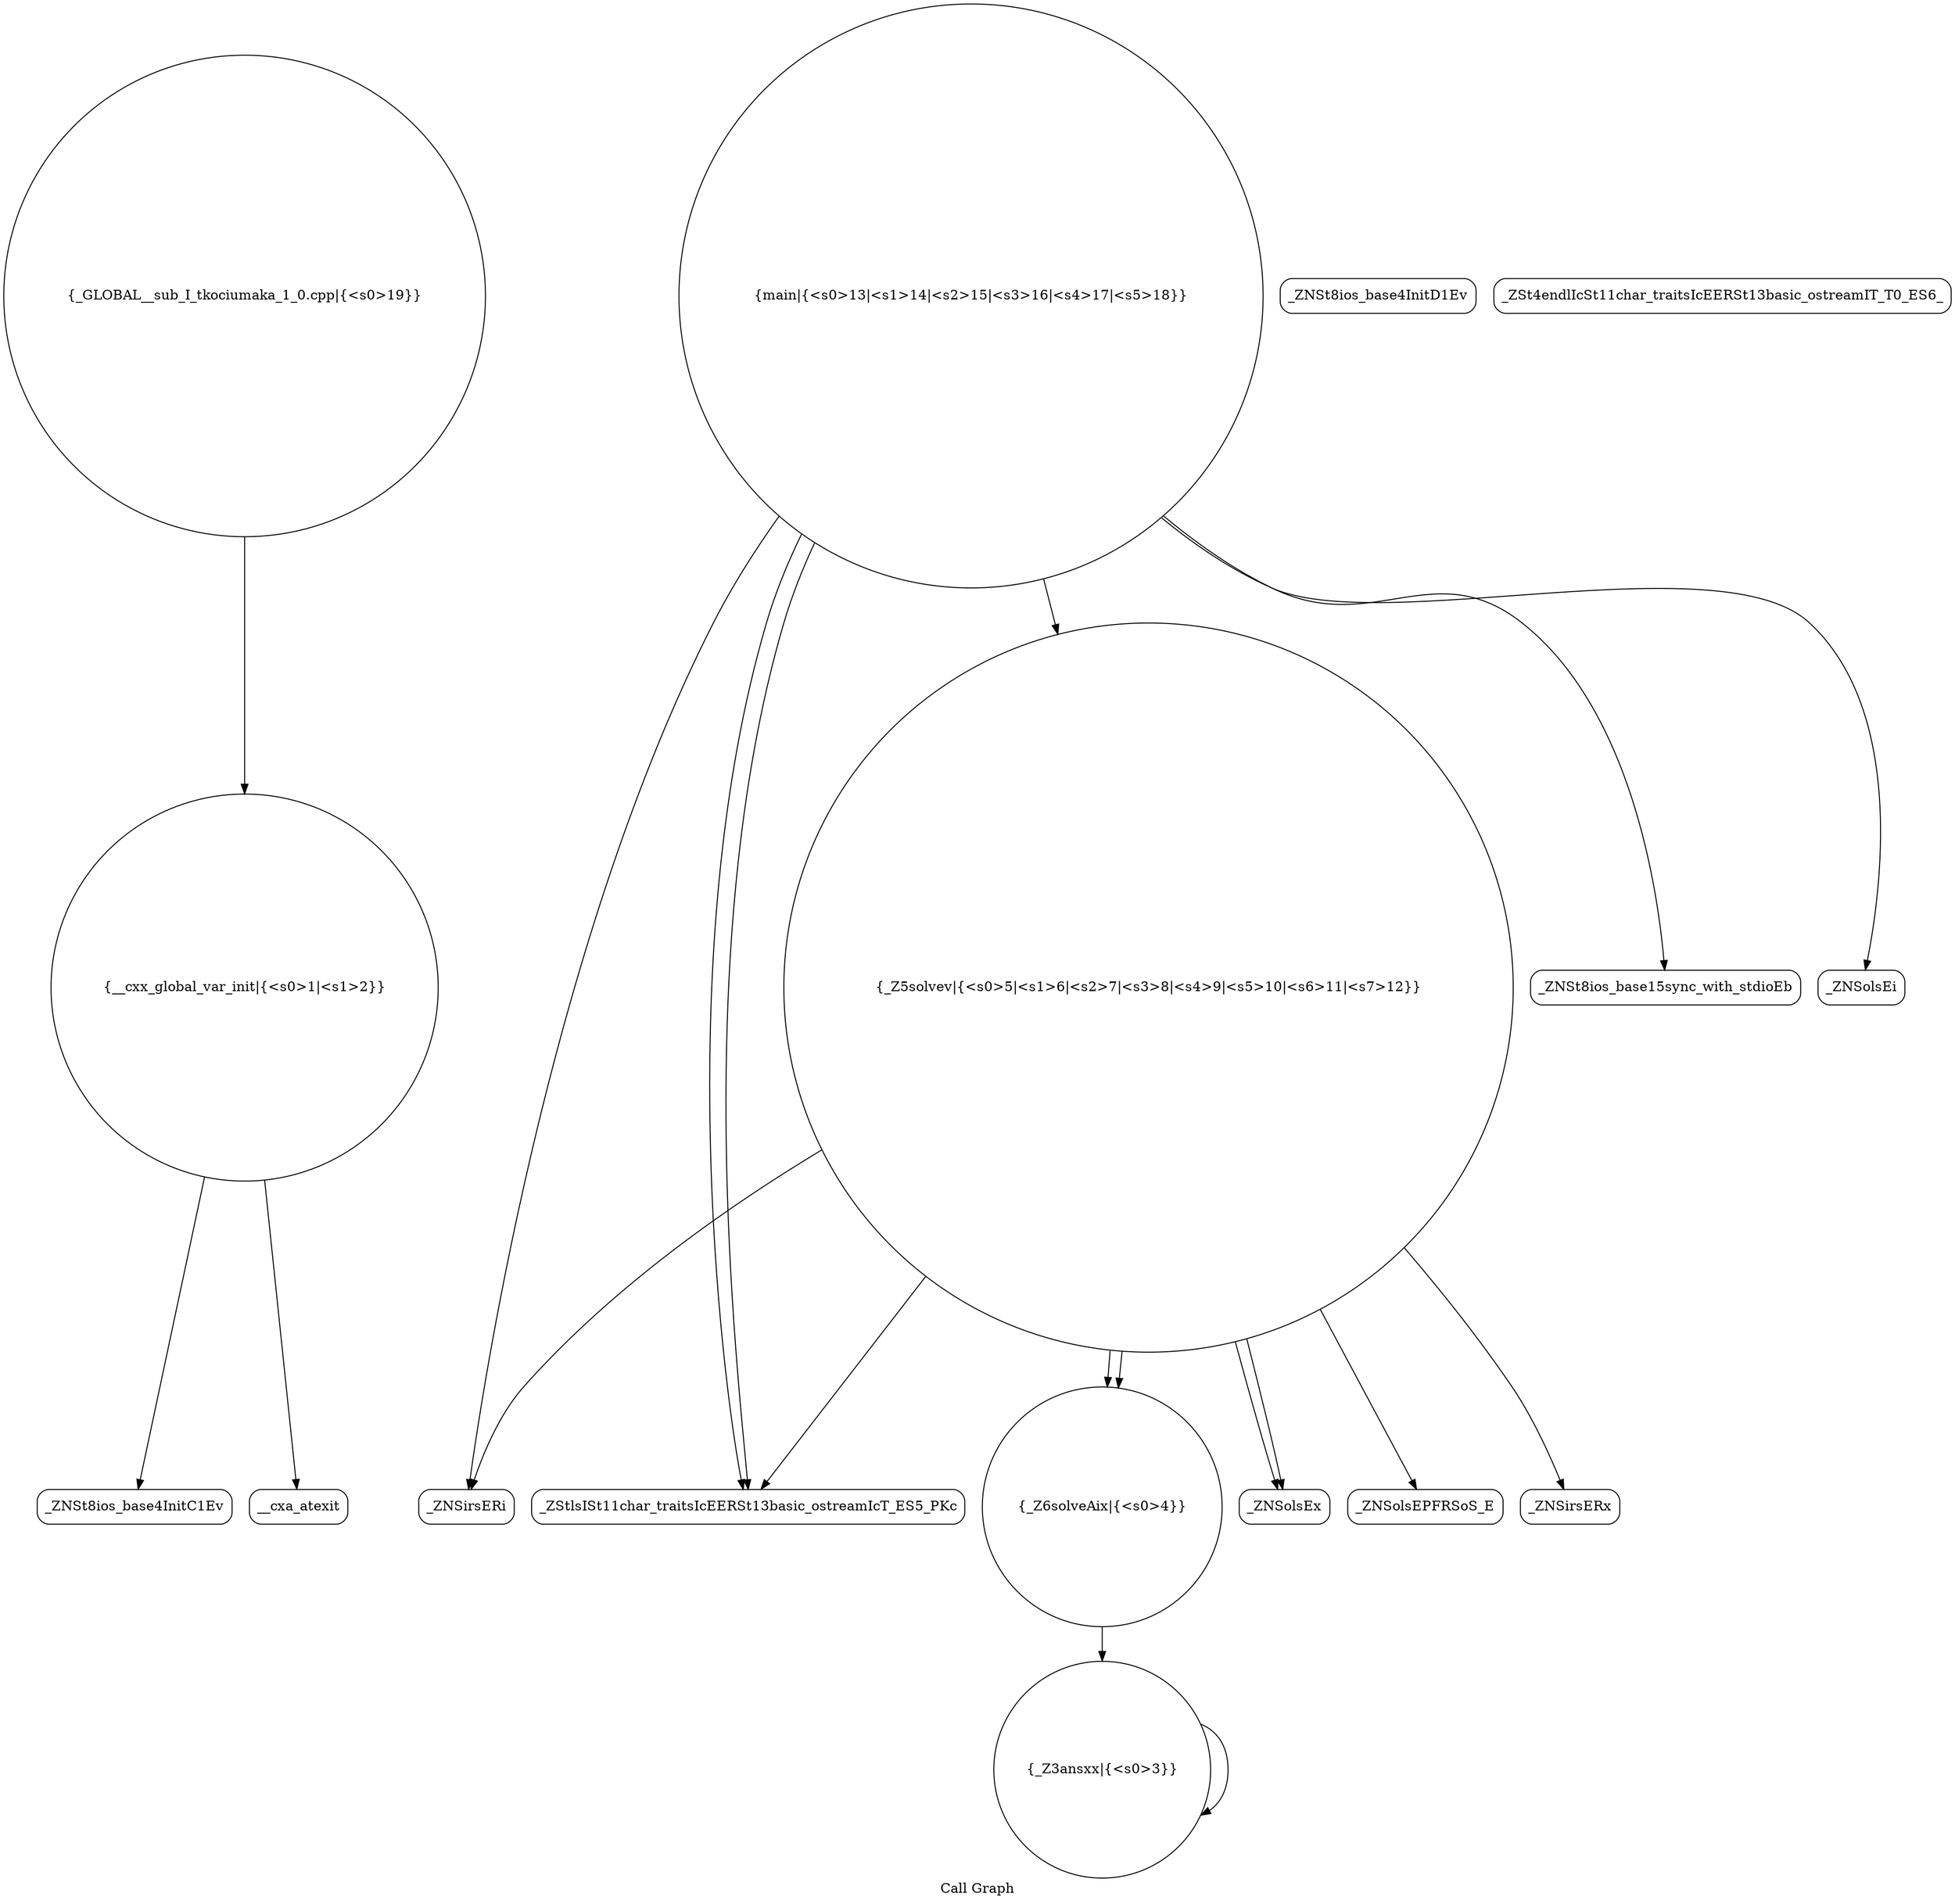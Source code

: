 digraph "Call Graph" {
	label="Call Graph";

	Node0x563b36fbc6e0 [shape=record,shape=circle,label="{__cxx_global_var_init|{<s0>1|<s1>2}}"];
	Node0x563b36fbc6e0:s0 -> Node0x563b36fbcb70[color=black];
	Node0x563b36fbc6e0:s1 -> Node0x563b36fbcc70[color=black];
	Node0x563b36fbce70 [shape=record,shape=Mrecord,label="{_ZNSirsERi}"];
	Node0x563b36fbd1f0 [shape=record,shape=Mrecord,label="{_ZNSt8ios_base15sync_with_stdioEb}"];
	Node0x563b36fbcbf0 [shape=record,shape=Mrecord,label="{_ZNSt8ios_base4InitD1Ev}"];
	Node0x563b36fbcf70 [shape=record,shape=Mrecord,label="{_ZStlsISt11char_traitsIcEERSt13basic_ostreamIcT_ES5_PKc}"];
	Node0x563b36fbd2f0 [shape=record,shape=circle,label="{_GLOBAL__sub_I_tkociumaka_1_0.cpp|{<s0>19}}"];
	Node0x563b36fbd2f0:s0 -> Node0x563b36fbc6e0[color=black];
	Node0x563b36fbccf0 [shape=record,shape=circle,label="{_Z3ansxx|{<s0>3}}"];
	Node0x563b36fbccf0:s0 -> Node0x563b36fbccf0[color=black];
	Node0x563b36fbd070 [shape=record,shape=Mrecord,label="{_ZNSolsEPFRSoS_E}"];
	Node0x563b36fbcdf0 [shape=record,shape=circle,label="{_Z5solvev|{<s0>5|<s1>6|<s2>7|<s3>8|<s4>9|<s5>10|<s6>11|<s7>12}}"];
	Node0x563b36fbcdf0:s0 -> Node0x563b36fbce70[color=black];
	Node0x563b36fbcdf0:s1 -> Node0x563b36fbcef0[color=black];
	Node0x563b36fbcdf0:s2 -> Node0x563b36fbcd70[color=black];
	Node0x563b36fbcdf0:s3 -> Node0x563b36fbcff0[color=black];
	Node0x563b36fbcdf0:s4 -> Node0x563b36fbcf70[color=black];
	Node0x563b36fbcdf0:s5 -> Node0x563b36fbcd70[color=black];
	Node0x563b36fbcdf0:s6 -> Node0x563b36fbcff0[color=black];
	Node0x563b36fbcdf0:s7 -> Node0x563b36fbd070[color=black];
	Node0x563b36fbd170 [shape=record,shape=circle,label="{main|{<s0>13|<s1>14|<s2>15|<s3>16|<s4>17|<s5>18}}"];
	Node0x563b36fbd170:s0 -> Node0x563b36fbd1f0[color=black];
	Node0x563b36fbd170:s1 -> Node0x563b36fbce70[color=black];
	Node0x563b36fbd170:s2 -> Node0x563b36fbcf70[color=black];
	Node0x563b36fbd170:s3 -> Node0x563b36fbd270[color=black];
	Node0x563b36fbd170:s4 -> Node0x563b36fbcf70[color=black];
	Node0x563b36fbd170:s5 -> Node0x563b36fbcdf0[color=black];
	Node0x563b36fbcb70 [shape=record,shape=Mrecord,label="{_ZNSt8ios_base4InitC1Ev}"];
	Node0x563b36fbcef0 [shape=record,shape=Mrecord,label="{_ZNSirsERx}"];
	Node0x563b36fbd270 [shape=record,shape=Mrecord,label="{_ZNSolsEi}"];
	Node0x563b36fbcc70 [shape=record,shape=Mrecord,label="{__cxa_atexit}"];
	Node0x563b36fbcff0 [shape=record,shape=Mrecord,label="{_ZNSolsEx}"];
	Node0x563b36fbcd70 [shape=record,shape=circle,label="{_Z6solveAix|{<s0>4}}"];
	Node0x563b36fbcd70:s0 -> Node0x563b36fbccf0[color=black];
	Node0x563b36fbd0f0 [shape=record,shape=Mrecord,label="{_ZSt4endlIcSt11char_traitsIcEERSt13basic_ostreamIT_T0_ES6_}"];
}
